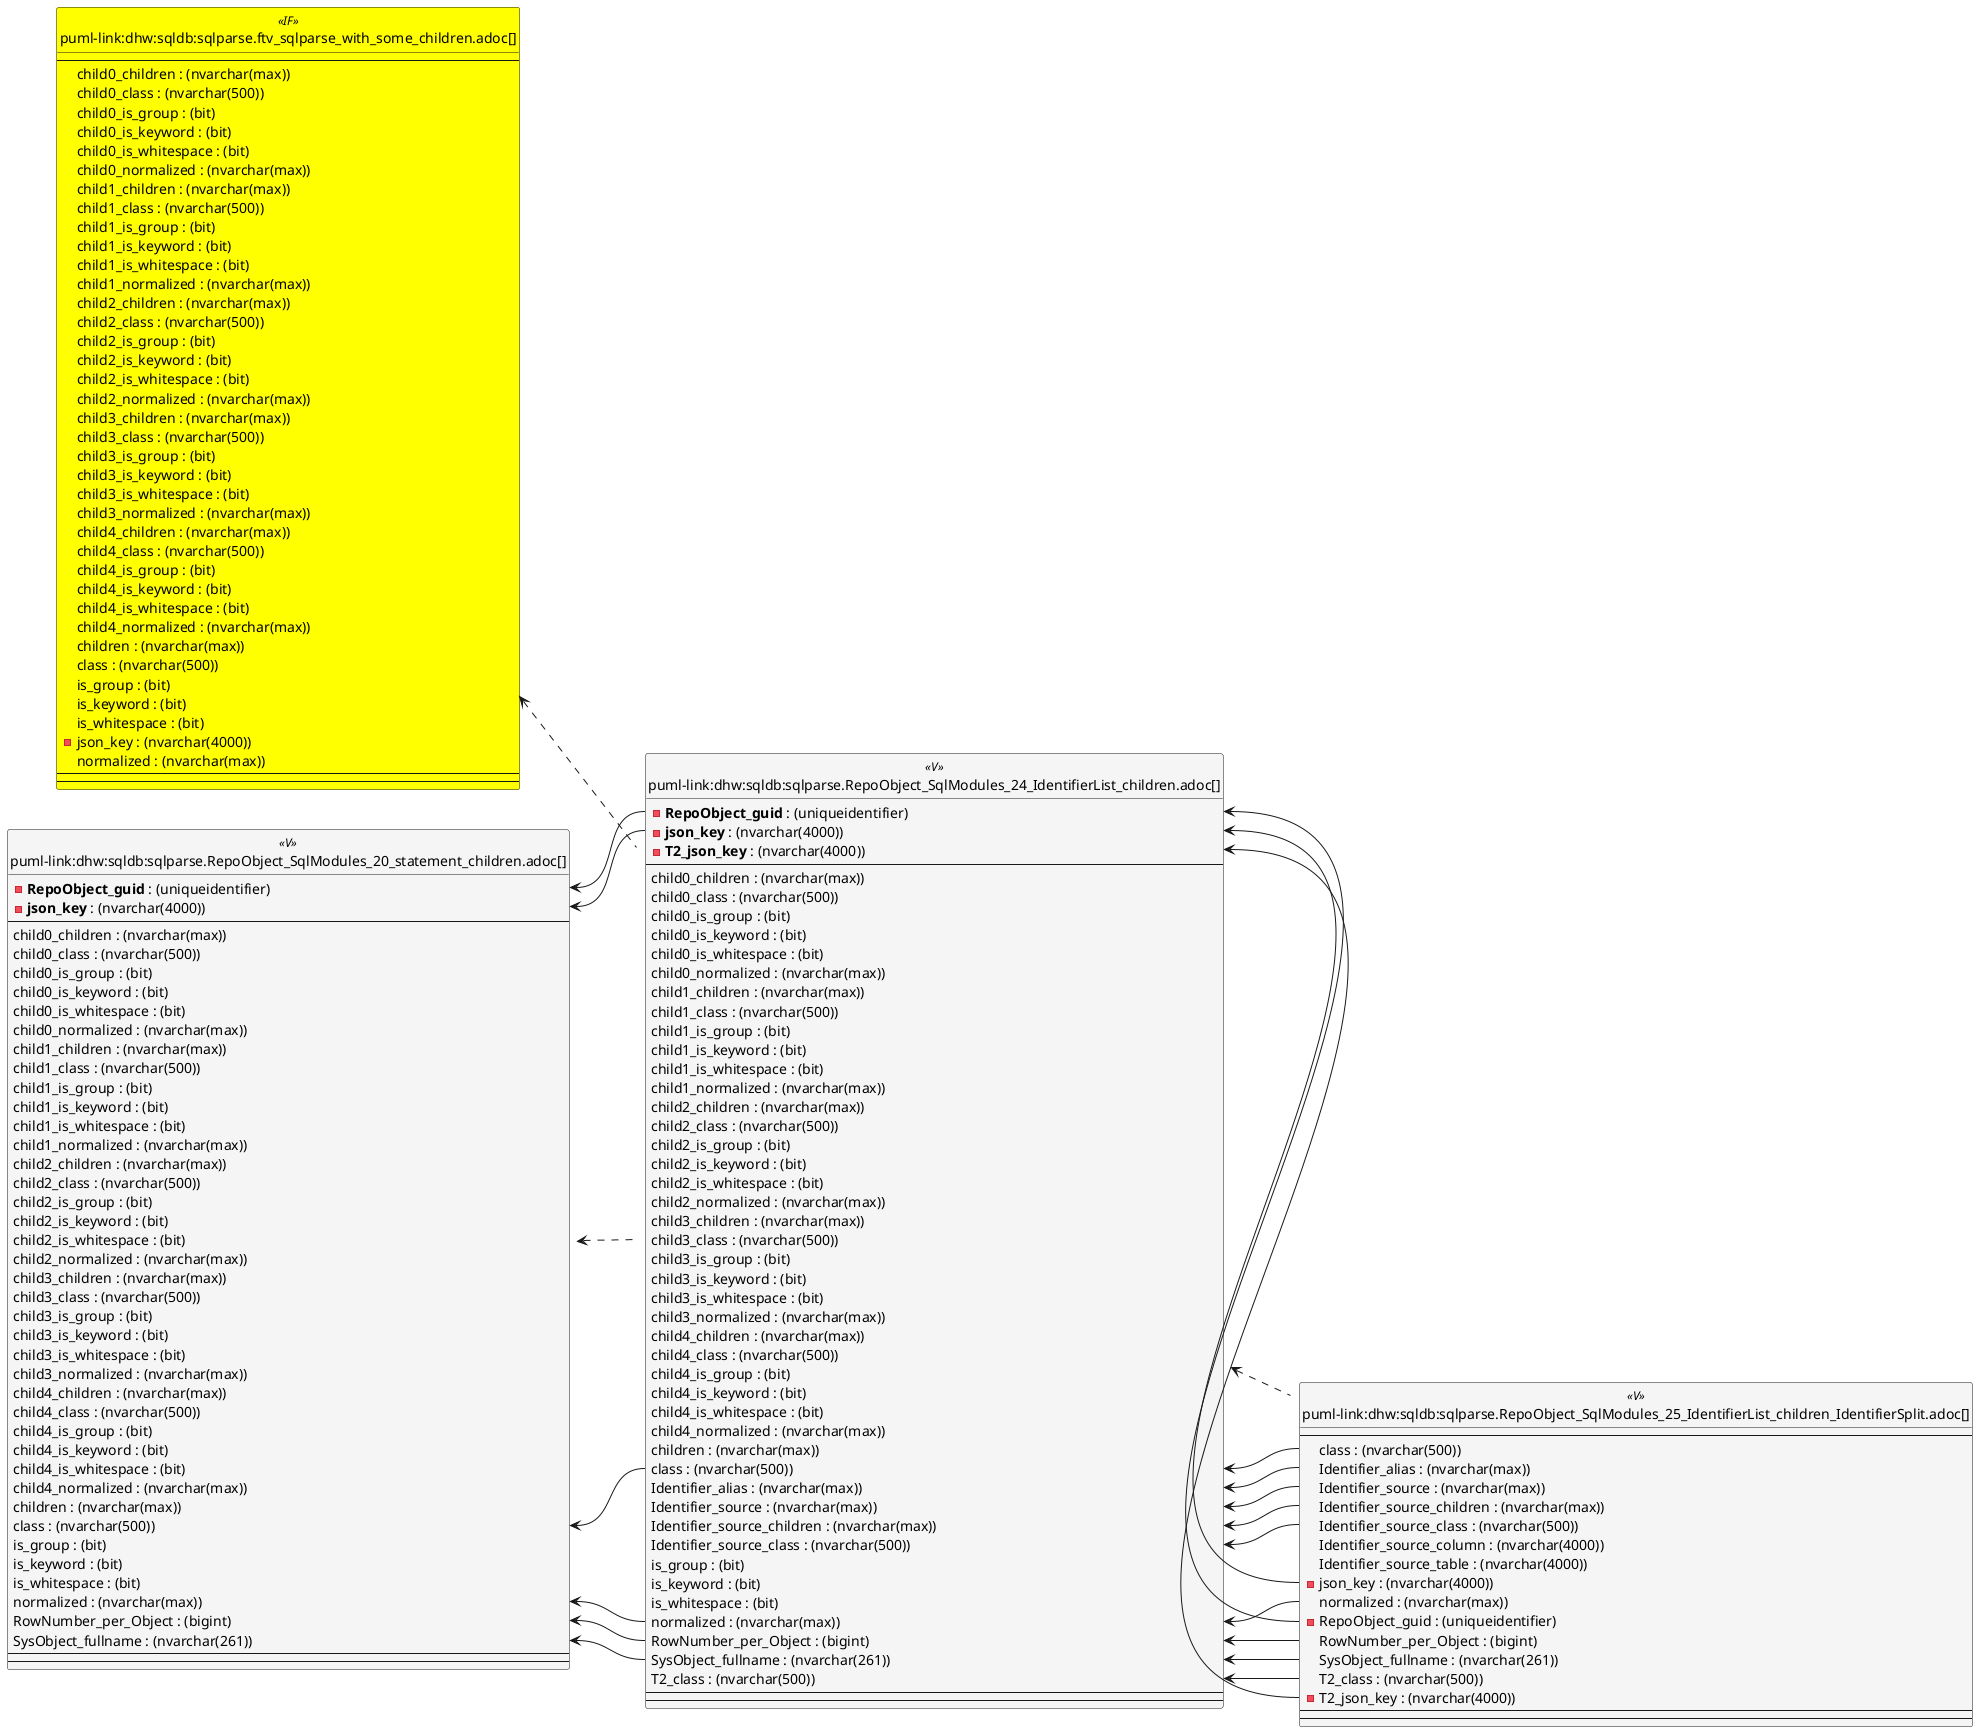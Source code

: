 @startuml
left to right direction
'top to bottom direction
hide circle
'avoide "." issues:
set namespaceSeparator none


skinparam class {
  BackgroundColor White
  BackgroundColor<<FN>> Yellow
  BackgroundColor<<FS>> Yellow
  BackgroundColor<<FT>> LightGray
  BackgroundColor<<IF>> Yellow
  BackgroundColor<<IS>> Yellow
  BackgroundColor<<P>> Aqua
  BackgroundColor<<PC>> Aqua
  BackgroundColor<<SN>> Yellow
  BackgroundColor<<SO>> SlateBlue
  BackgroundColor<<TF>> LightGray
  BackgroundColor<<TR>> Tomato
  BackgroundColor<<U>> White
  BackgroundColor<<V>> WhiteSmoke
  BackgroundColor<<X>> Aqua
  BackgroundColor<<external>> AliceBlue
}


entity "puml-link:dhw:sqldb:sqlparse.ftv_sqlparse_with_some_children.adoc[]" as sqlparse.ftv_sqlparse_with_some_children << IF >> {
  --
  child0_children : (nvarchar(max))
  child0_class : (nvarchar(500))
  child0_is_group : (bit)
  child0_is_keyword : (bit)
  child0_is_whitespace : (bit)
  child0_normalized : (nvarchar(max))
  child1_children : (nvarchar(max))
  child1_class : (nvarchar(500))
  child1_is_group : (bit)
  child1_is_keyword : (bit)
  child1_is_whitespace : (bit)
  child1_normalized : (nvarchar(max))
  child2_children : (nvarchar(max))
  child2_class : (nvarchar(500))
  child2_is_group : (bit)
  child2_is_keyword : (bit)
  child2_is_whitespace : (bit)
  child2_normalized : (nvarchar(max))
  child3_children : (nvarchar(max))
  child3_class : (nvarchar(500))
  child3_is_group : (bit)
  child3_is_keyword : (bit)
  child3_is_whitespace : (bit)
  child3_normalized : (nvarchar(max))
  child4_children : (nvarchar(max))
  child4_class : (nvarchar(500))
  child4_is_group : (bit)
  child4_is_keyword : (bit)
  child4_is_whitespace : (bit)
  child4_normalized : (nvarchar(max))
  children : (nvarchar(max))
  class : (nvarchar(500))
  is_group : (bit)
  is_keyword : (bit)
  is_whitespace : (bit)
  - json_key : (nvarchar(4000))
  normalized : (nvarchar(max))
  --
  --
}

entity "puml-link:dhw:sqldb:sqlparse.RepoObject_SqlModules_20_statement_children.adoc[]" as sqlparse.RepoObject_SqlModules_20_statement_children << V >> {
  - **RepoObject_guid** : (uniqueidentifier)
  - **json_key** : (nvarchar(4000))
  --
  child0_children : (nvarchar(max))
  child0_class : (nvarchar(500))
  child0_is_group : (bit)
  child0_is_keyword : (bit)
  child0_is_whitespace : (bit)
  child0_normalized : (nvarchar(max))
  child1_children : (nvarchar(max))
  child1_class : (nvarchar(500))
  child1_is_group : (bit)
  child1_is_keyword : (bit)
  child1_is_whitespace : (bit)
  child1_normalized : (nvarchar(max))
  child2_children : (nvarchar(max))
  child2_class : (nvarchar(500))
  child2_is_group : (bit)
  child2_is_keyword : (bit)
  child2_is_whitespace : (bit)
  child2_normalized : (nvarchar(max))
  child3_children : (nvarchar(max))
  child3_class : (nvarchar(500))
  child3_is_group : (bit)
  child3_is_keyword : (bit)
  child3_is_whitespace : (bit)
  child3_normalized : (nvarchar(max))
  child4_children : (nvarchar(max))
  child4_class : (nvarchar(500))
  child4_is_group : (bit)
  child4_is_keyword : (bit)
  child4_is_whitespace : (bit)
  child4_normalized : (nvarchar(max))
  children : (nvarchar(max))
  class : (nvarchar(500))
  is_group : (bit)
  is_keyword : (bit)
  is_whitespace : (bit)
  normalized : (nvarchar(max))
  RowNumber_per_Object : (bigint)
  SysObject_fullname : (nvarchar(261))
  --
  --
}

entity "puml-link:dhw:sqldb:sqlparse.RepoObject_SqlModules_24_IdentifierList_children.adoc[]" as sqlparse.RepoObject_SqlModules_24_IdentifierList_children << V >> {
  - **RepoObject_guid** : (uniqueidentifier)
  - **json_key** : (nvarchar(4000))
  - **T2_json_key** : (nvarchar(4000))
  --
  child0_children : (nvarchar(max))
  child0_class : (nvarchar(500))
  child0_is_group : (bit)
  child0_is_keyword : (bit)
  child0_is_whitespace : (bit)
  child0_normalized : (nvarchar(max))
  child1_children : (nvarchar(max))
  child1_class : (nvarchar(500))
  child1_is_group : (bit)
  child1_is_keyword : (bit)
  child1_is_whitespace : (bit)
  child1_normalized : (nvarchar(max))
  child2_children : (nvarchar(max))
  child2_class : (nvarchar(500))
  child2_is_group : (bit)
  child2_is_keyword : (bit)
  child2_is_whitespace : (bit)
  child2_normalized : (nvarchar(max))
  child3_children : (nvarchar(max))
  child3_class : (nvarchar(500))
  child3_is_group : (bit)
  child3_is_keyword : (bit)
  child3_is_whitespace : (bit)
  child3_normalized : (nvarchar(max))
  child4_children : (nvarchar(max))
  child4_class : (nvarchar(500))
  child4_is_group : (bit)
  child4_is_keyword : (bit)
  child4_is_whitespace : (bit)
  child4_normalized : (nvarchar(max))
  children : (nvarchar(max))
  class : (nvarchar(500))
  Identifier_alias : (nvarchar(max))
  Identifier_source : (nvarchar(max))
  Identifier_source_children : (nvarchar(max))
  Identifier_source_class : (nvarchar(500))
  is_group : (bit)
  is_keyword : (bit)
  is_whitespace : (bit)
  normalized : (nvarchar(max))
  RowNumber_per_Object : (bigint)
  SysObject_fullname : (nvarchar(261))
  T2_class : (nvarchar(500))
  --
  --
}

entity "puml-link:dhw:sqldb:sqlparse.RepoObject_SqlModules_25_IdentifierList_children_IdentifierSplit.adoc[]" as sqlparse.RepoObject_SqlModules_25_IdentifierList_children_IdentifierSplit << V >> {
  --
  class : (nvarchar(500))
  Identifier_alias : (nvarchar(max))
  Identifier_source : (nvarchar(max))
  Identifier_source_children : (nvarchar(max))
  Identifier_source_class : (nvarchar(500))
  Identifier_source_column : (nvarchar(4000))
  Identifier_source_table : (nvarchar(4000))
  - json_key : (nvarchar(4000))
  normalized : (nvarchar(max))
  - RepoObject_guid : (uniqueidentifier)
  RowNumber_per_Object : (bigint)
  SysObject_fullname : (nvarchar(261))
  T2_class : (nvarchar(500))
  - T2_json_key : (nvarchar(4000))
  --
  --
}

sqlparse.ftv_sqlparse_with_some_children <.. sqlparse.RepoObject_SqlModules_24_IdentifierList_children
sqlparse.RepoObject_SqlModules_20_statement_children <.. sqlparse.RepoObject_SqlModules_24_IdentifierList_children
sqlparse.RepoObject_SqlModules_24_IdentifierList_children <.. sqlparse.RepoObject_SqlModules_25_IdentifierList_children_IdentifierSplit
"sqlparse.RepoObject_SqlModules_20_statement_children::class" <-- "sqlparse.RepoObject_SqlModules_24_IdentifierList_children::class"
"sqlparse.RepoObject_SqlModules_20_statement_children::json_key" <-- "sqlparse.RepoObject_SqlModules_24_IdentifierList_children::json_key"
"sqlparse.RepoObject_SqlModules_20_statement_children::normalized" <-- "sqlparse.RepoObject_SqlModules_24_IdentifierList_children::normalized"
"sqlparse.RepoObject_SqlModules_20_statement_children::RepoObject_guid" <-- "sqlparse.RepoObject_SqlModules_24_IdentifierList_children::RepoObject_guid"
"sqlparse.RepoObject_SqlModules_20_statement_children::RowNumber_per_Object" <-- "sqlparse.RepoObject_SqlModules_24_IdentifierList_children::RowNumber_per_Object"
"sqlparse.RepoObject_SqlModules_20_statement_children::SysObject_fullname" <-- "sqlparse.RepoObject_SqlModules_24_IdentifierList_children::SysObject_fullname"
"sqlparse.RepoObject_SqlModules_24_IdentifierList_children::class" <-- "sqlparse.RepoObject_SqlModules_25_IdentifierList_children_IdentifierSplit::class"
"sqlparse.RepoObject_SqlModules_24_IdentifierList_children::Identifier_alias" <-- "sqlparse.RepoObject_SqlModules_25_IdentifierList_children_IdentifierSplit::Identifier_alias"
"sqlparse.RepoObject_SqlModules_24_IdentifierList_children::Identifier_source" <-- "sqlparse.RepoObject_SqlModules_25_IdentifierList_children_IdentifierSplit::Identifier_source"
"sqlparse.RepoObject_SqlModules_24_IdentifierList_children::Identifier_source_children" <-- "sqlparse.RepoObject_SqlModules_25_IdentifierList_children_IdentifierSplit::Identifier_source_children"
"sqlparse.RepoObject_SqlModules_24_IdentifierList_children::Identifier_source_class" <-- "sqlparse.RepoObject_SqlModules_25_IdentifierList_children_IdentifierSplit::Identifier_source_class"
"sqlparse.RepoObject_SqlModules_24_IdentifierList_children::json_key" <-- "sqlparse.RepoObject_SqlModules_25_IdentifierList_children_IdentifierSplit::json_key"
"sqlparse.RepoObject_SqlModules_24_IdentifierList_children::normalized" <-- "sqlparse.RepoObject_SqlModules_25_IdentifierList_children_IdentifierSplit::normalized"
"sqlparse.RepoObject_SqlModules_24_IdentifierList_children::RepoObject_guid" <-- "sqlparse.RepoObject_SqlModules_25_IdentifierList_children_IdentifierSplit::RepoObject_guid"
"sqlparse.RepoObject_SqlModules_24_IdentifierList_children::RowNumber_per_Object" <-- "sqlparse.RepoObject_SqlModules_25_IdentifierList_children_IdentifierSplit::RowNumber_per_Object"
"sqlparse.RepoObject_SqlModules_24_IdentifierList_children::SysObject_fullname" <-- "sqlparse.RepoObject_SqlModules_25_IdentifierList_children_IdentifierSplit::SysObject_fullname"
"sqlparse.RepoObject_SqlModules_24_IdentifierList_children::T2_class" <-- "sqlparse.RepoObject_SqlModules_25_IdentifierList_children_IdentifierSplit::T2_class"
"sqlparse.RepoObject_SqlModules_24_IdentifierList_children::T2_json_key" <-- "sqlparse.RepoObject_SqlModules_25_IdentifierList_children_IdentifierSplit::T2_json_key"
@enduml

